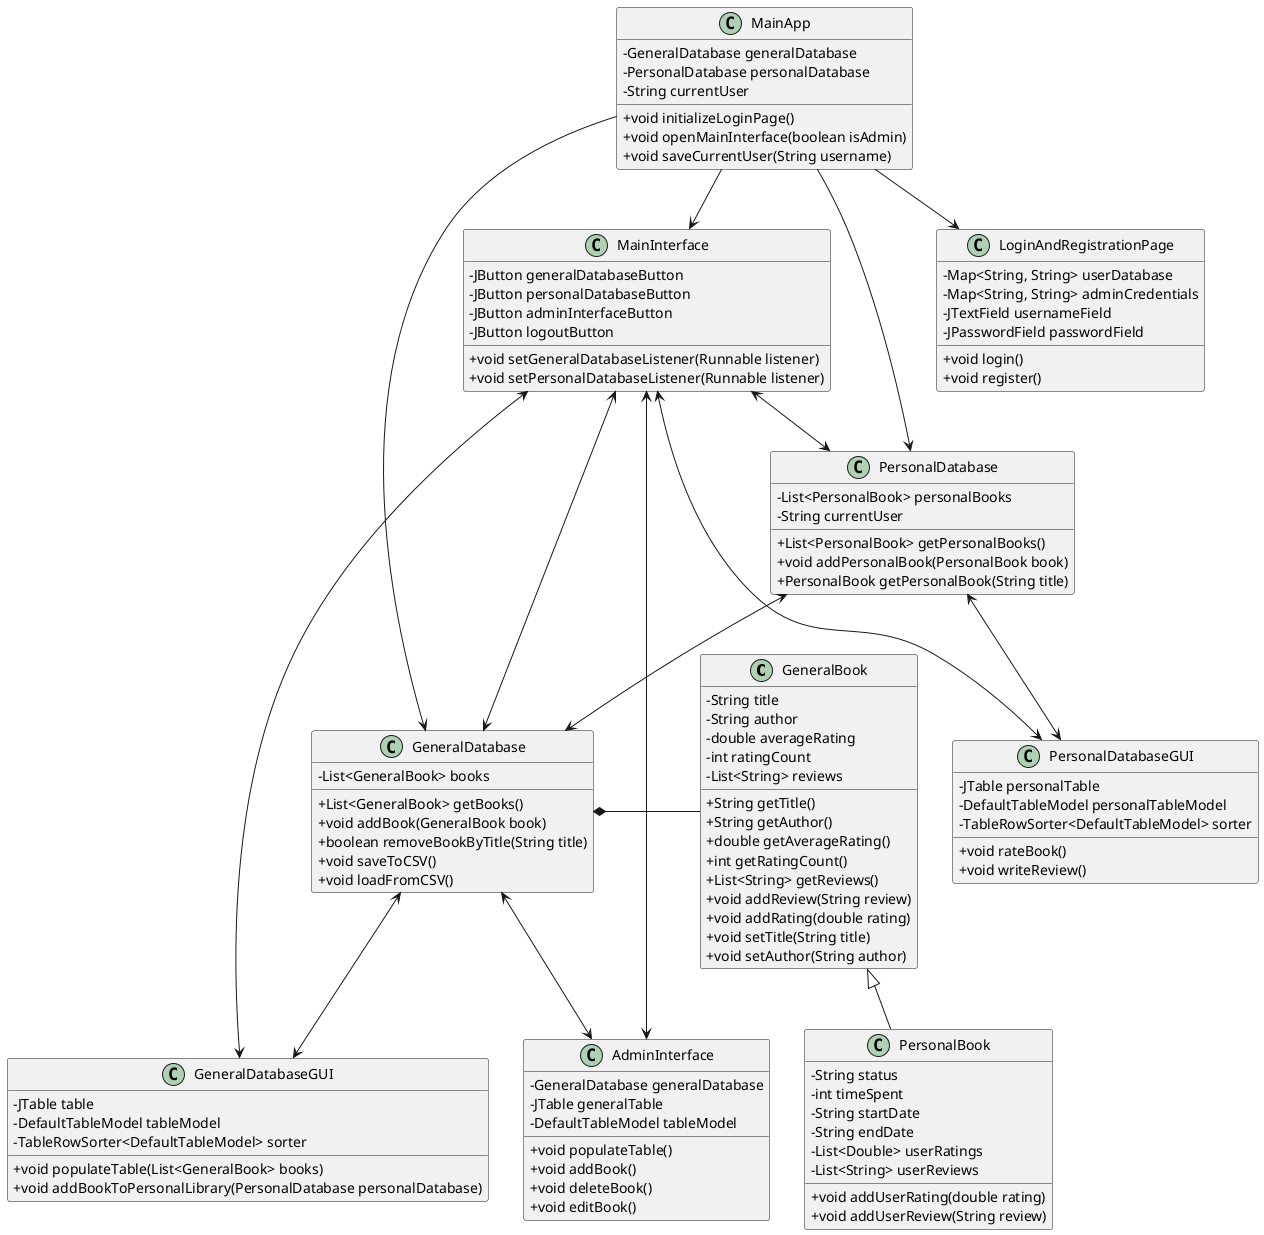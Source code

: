 @startuml Book Management Application
skinparam classAttributeIconSize 0

class GeneralBook {
    -String title
    -String author
    -double averageRating
    -int ratingCount
    -List<String> reviews
    +String getTitle()
    +String getAuthor()
    +double getAverageRating()
    +int getRatingCount()
    +List<String> getReviews()
    +void addReview(String review)
    +void addRating(double rating)
    +void setTitle(String title)
    +void setAuthor(String author)
}

class GeneralDatabase {
    -List<GeneralBook> books
    +List<GeneralBook> getBooks()
    +void addBook(GeneralBook book)
    +boolean removeBookByTitle(String title)
    +void saveToCSV()
    +void loadFromCSV()
}

class AdminInterface {
    -GeneralDatabase generalDatabase
    -JTable generalTable
    -DefaultTableModel tableModel
    +void populateTable()
    +void addBook()
    +void deleteBook()
    +void editBook()
}

class GeneralDatabaseGUI {
    -JTable table
    -DefaultTableModel tableModel
    -TableRowSorter<DefaultTableModel> sorter
    +void populateTable(List<GeneralBook> books)
    +void addBookToPersonalLibrary(PersonalDatabase personalDatabase)
}

class LoginAndRegistrationPage {
    -Map<String, String> userDatabase
    -Map<String, String> adminCredentials
    -JTextField usernameField
    -JPasswordField passwordField
    +void login()
    +void register()
}

class MainApp {
    -GeneralDatabase generalDatabase
    -PersonalDatabase personalDatabase
    -String currentUser
    +void initializeLoginPage()
    +void openMainInterface(boolean isAdmin)
    +void saveCurrentUser(String username)
}

class MainInterface {
    -JButton generalDatabaseButton
    -JButton personalDatabaseButton
    -JButton adminInterfaceButton
    -JButton logoutButton
    +void setGeneralDatabaseListener(Runnable listener)
    +void setPersonalDatabaseListener(Runnable listener)
}

class PersonalBook {
    -String status
    -int timeSpent
    -String startDate
    -String endDate
    -List<Double> userRatings
    -List<String> userReviews
    +void addUserRating(double rating)
    +void addUserReview(String review)
}

class PersonalDatabase {
    -List<PersonalBook> personalBooks
    -String currentUser
    +List<PersonalBook> getPersonalBooks()
    +void addPersonalBook(PersonalBook book)
    +PersonalBook getPersonalBook(String title)
}

class PersonalDatabaseGUI {
    -JTable personalTable
    -DefaultTableModel personalTableModel
    -TableRowSorter<DefaultTableModel> sorter
    +void rateBook()
    +void writeReview()
}

GeneralBook <|-- PersonalBook
GeneralDatabase *- GeneralBook
GeneralDatabase <--> AdminInterface
GeneralDatabase <--> GeneralDatabaseGUI
PersonalDatabase <--> GeneralDatabase
PersonalDatabase <--> PersonalDatabaseGUI
MainApp --> GeneralDatabase
MainApp --> PersonalDatabase
MainApp --> LoginAndRegistrationPage
MainApp --> MainInterface
MainInterface <--> GeneralDatabase
MainInterface <--> PersonalDatabase
MainInterface <--> AdminInterface
MainInterface <--> GeneralDatabaseGUI
MainInterface <--> PersonalDatabaseGUI
@enduml
